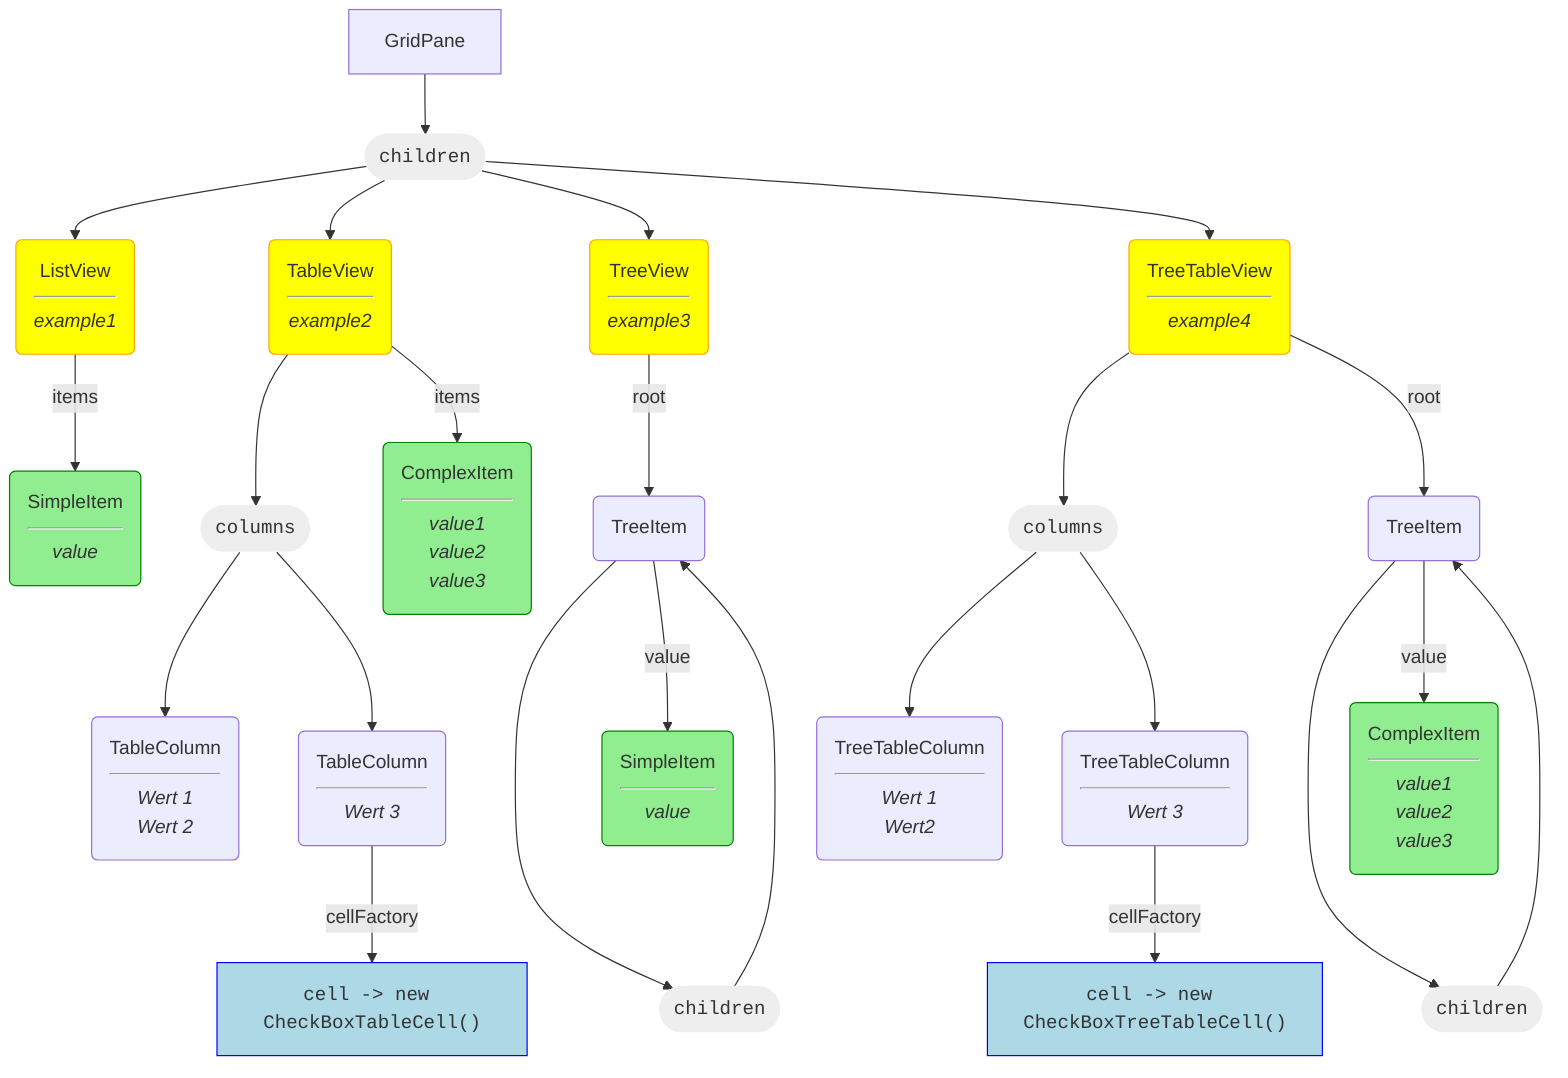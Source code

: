 flowchart

    GridPane

    GridPane --> Children(["<code>children</code>"])

    Children --> ListView("ListView<hr/><i>example1</i>")
    Children --> TableView("TableView<hr/><i>example2</i>")
    Children --> TreeView("TreeView<hr/><i>example3</i>")
    Children --> TreeTableView("TreeTableView<hr/><i>example4</i>")

    TableView --> Columns1(["<code>columns</code>"])

    Columns1 --> TableColumn1("TableColumn<hr/><i>Wert 1<br/>Wert 2</i>")
    Columns1 --> TableColumn3("TableColumn<hr/><i>Wert 3</i>")

    TableColumn3 --cellFactory--> CheckBoxTableCell["<code>cell -> new CheckBoxTableCell()</code>"]

    TreeTableView --> Columns2(["<code>columns</code>"])

    Columns2 --> TreeTableColumn1("TreeTableColumn<hr/><i>Wert 1<br/>Wert2</i>")
    Columns2 --> TreeTableColumn3("TreeTableColumn<hr/><i>Wert 3</i>")

    TreeTableColumn3 --cellFactory--> CheckBoxTreeTableCell["<code>cell -> new CheckBoxTreeTableCell()</code>"]

    TreeView --root--> TreeItem1("TreeItem")

    TreeTableView --root--> TreeItem2("TreeItem")

    TreeItem1 --> Children1(["<code>children</code>"])
    TreeItem2 --> Children2(["<code>children</code>"])

    Children1 --> TreeItem1
    Children2 --> TreeItem2

    ListView --items--> SimpleItem1("SimpleItem<hr/><i>value</i>")
    TableView --items--> ComplexItem1("ComplexItem<hr/><i>value1<br/>value2<br/>value3</i>")

    TreeItem1 --value--> SimpleItem2("SimpleItem<hr/><i>value</i>")
    TreeItem2 --value--> ComplexItem2("ComplexItem<hr/><i>value1<br/>value2<br/>value3</i>")

    SimpleItem2 ~~~ Children1
    ComplexItem2 ~~~ Children2

    style ListView fill:yellow,stroke:orange
    style TableView fill:yellow,stroke:orange
    style TreeView fill:yellow,stroke:orange
    style TreeTableView fill:yellow,stroke:orange

    style SimpleItem1 fill:lightgreen,stroke:green
    style SimpleItem2 fill:lightgreen,stroke:green
    style ComplexItem1 fill:lightgreen,stroke:green
    style ComplexItem2 fill:lightgreen,stroke:green

    style CheckBoxTableCell fill:lightblue,stroke:blue
    style CheckBoxTreeTableCell fill:lightblue,stroke:blue

    style Children fill:#eee,stroke:none
    style Children1 fill:#eee,stroke:none
    style Children2 fill:#eee,stroke:none
    style Columns1 fill:#eee,stroke:none
    style Columns2 fill:#eee,stroke:none